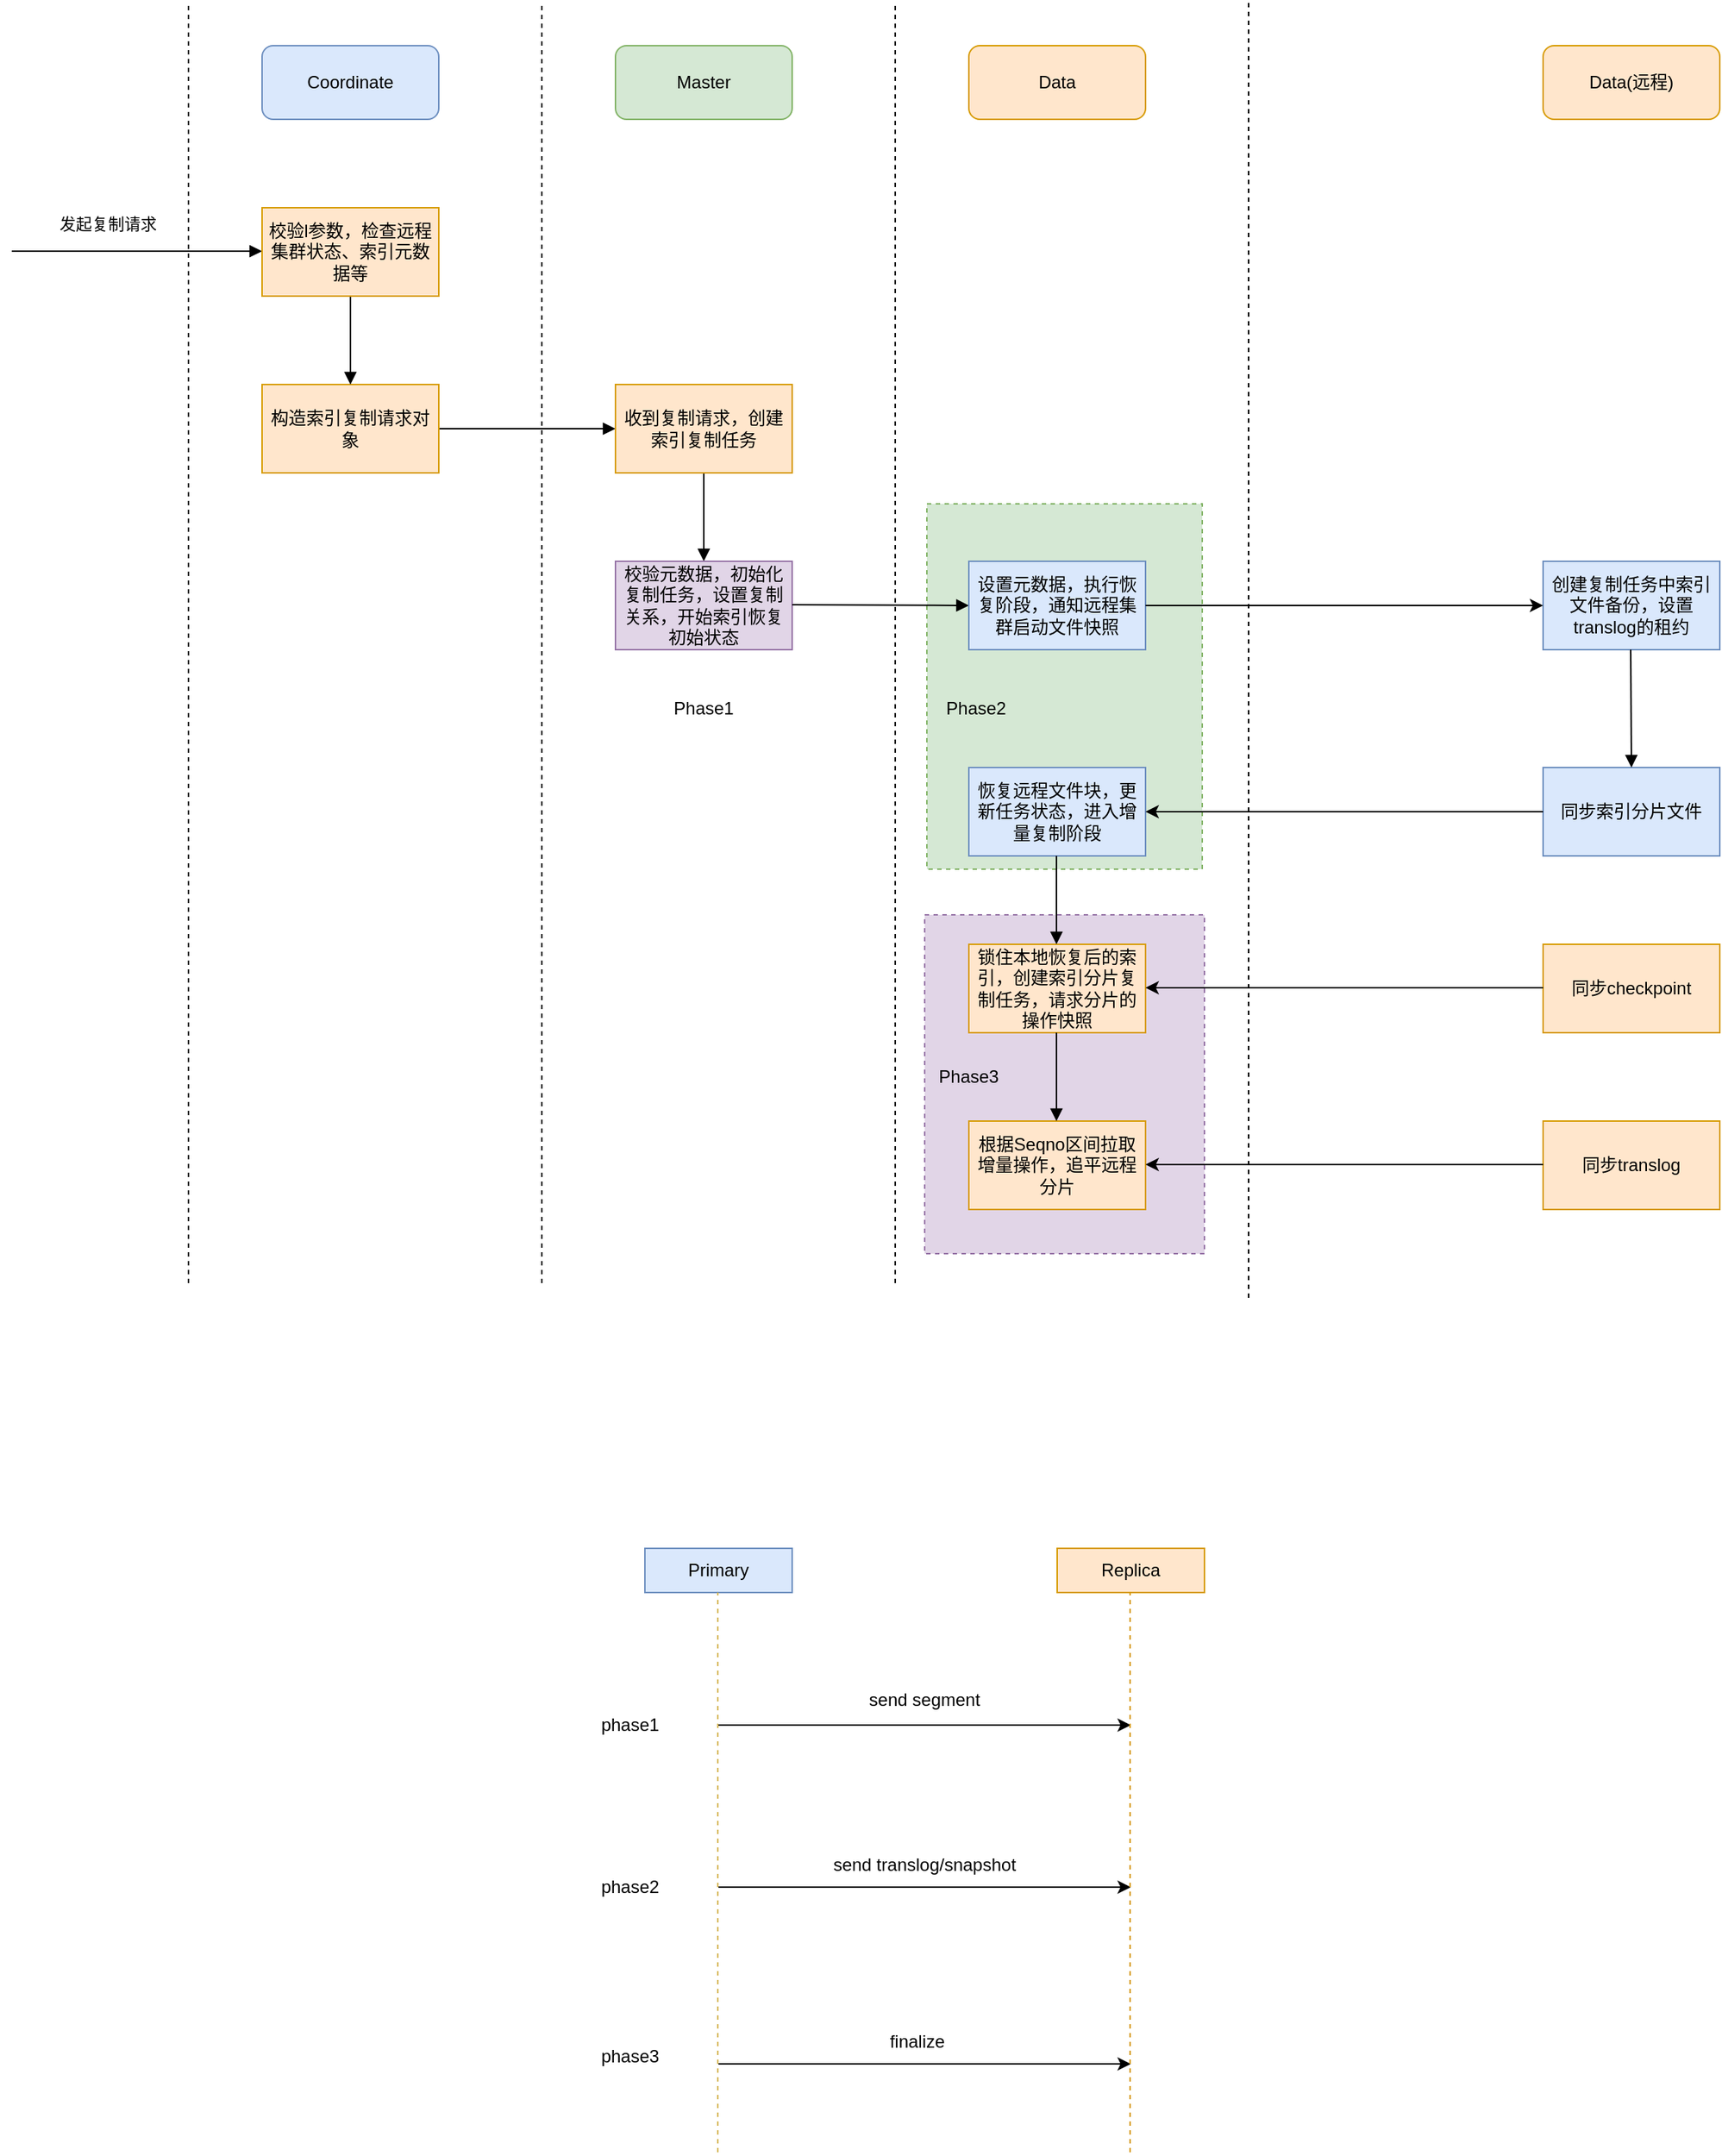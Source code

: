 <mxfile version="20.6.0" type="github">
  <diagram id="kgpKYQtTHZ0yAKxKKP6v" name="Page-1">
    <mxGraphModel dx="1584" dy="882" grid="1" gridSize="10" guides="1" tooltips="1" connect="1" arrows="1" fold="1" page="1" pageScale="1" pageWidth="1169" pageHeight="1654" math="0" shadow="0">
      <root>
        <mxCell id="0" />
        <mxCell id="1" parent="0" />
        <mxCell id="tXiZ8JsRJsiQCvoE3J1N-3" value="" style="rounded=0;whiteSpace=wrap;html=1;dashed=1;fillColor=#d5e8d4;strokeColor=#82b366;" parent="1" vertex="1">
          <mxGeometry x="661.5" y="421" width="187" height="248" as="geometry" />
        </mxCell>
        <mxCell id="Iq0vz-vZi5H4jPWASZ7c-33" value="" style="rounded=0;whiteSpace=wrap;html=1;dashed=1;fillColor=#e1d5e7;strokeColor=#9673a6;" parent="1" vertex="1">
          <mxGeometry x="660" y="700" width="190" height="230" as="geometry" />
        </mxCell>
        <mxCell id="PM9TSfu3fzQXG_fMd-_V-1" value="" style="endArrow=none;html=1;rounded=0;dashed=1;" parent="1" edge="1">
          <mxGeometry width="50" height="50" relative="1" as="geometry">
            <mxPoint x="160" y="950" as="sourcePoint" />
            <mxPoint x="160" y="80" as="targetPoint" />
          </mxGeometry>
        </mxCell>
        <mxCell id="PM9TSfu3fzQXG_fMd-_V-2" value="Coordinate" style="rounded=1;whiteSpace=wrap;html=1;fillColor=#dae8fc;strokeColor=#6c8ebf;" parent="1" vertex="1">
          <mxGeometry x="210" y="110" width="120" height="50" as="geometry" />
        </mxCell>
        <mxCell id="PM9TSfu3fzQXG_fMd-_V-3" value="" style="endArrow=none;html=1;rounded=0;dashed=1;" parent="1" edge="1">
          <mxGeometry width="50" height="50" relative="1" as="geometry">
            <mxPoint x="640" y="950" as="sourcePoint" />
            <mxPoint x="640" y="80" as="targetPoint" />
          </mxGeometry>
        </mxCell>
        <mxCell id="PM9TSfu3fzQXG_fMd-_V-11" style="edgeStyle=orthogonalEdgeStyle;rounded=0;orthogonalLoop=1;jettySize=auto;html=1;exitX=1;exitY=0.5;exitDx=0;exitDy=0;entryX=0;entryY=0.5;entryDx=0;entryDy=0;endArrow=block;endFill=1;" parent="1" source="PM9TSfu3fzQXG_fMd-_V-4" target="PM9TSfu3fzQXG_fMd-_V-10" edge="1">
          <mxGeometry relative="1" as="geometry" />
        </mxCell>
        <mxCell id="PM9TSfu3fzQXG_fMd-_V-4" value="构造索引复制请求对象" style="rounded=0;whiteSpace=wrap;html=1;fillColor=#ffe6cc;strokeColor=#d79b00;" parent="1" vertex="1">
          <mxGeometry x="210" y="340" width="120" height="60" as="geometry" />
        </mxCell>
        <mxCell id="PM9TSfu3fzQXG_fMd-_V-5" value="" style="endArrow=block;html=1;rounded=0;endFill=1;" parent="1" edge="1">
          <mxGeometry relative="1" as="geometry">
            <mxPoint x="40" y="249.5" as="sourcePoint" />
            <mxPoint x="210" y="249.5" as="targetPoint" />
            <Array as="points">
              <mxPoint x="160" y="249.5" />
            </Array>
          </mxGeometry>
        </mxCell>
        <mxCell id="PM9TSfu3fzQXG_fMd-_V-6" value="发起复制请求" style="edgeLabel;resizable=0;html=1;align=center;verticalAlign=middle;" parent="PM9TSfu3fzQXG_fMd-_V-5" connectable="0" vertex="1">
          <mxGeometry relative="1" as="geometry">
            <mxPoint x="-20" y="-19" as="offset" />
          </mxGeometry>
        </mxCell>
        <mxCell id="PM9TSfu3fzQXG_fMd-_V-7" value="Master" style="rounded=1;whiteSpace=wrap;html=1;fillColor=#d5e8d4;strokeColor=#82b366;" parent="1" vertex="1">
          <mxGeometry x="450" y="110" width="120" height="50" as="geometry" />
        </mxCell>
        <mxCell id="PM9TSfu3fzQXG_fMd-_V-9" style="edgeStyle=orthogonalEdgeStyle;rounded=0;orthogonalLoop=1;jettySize=auto;html=1;exitX=0.5;exitY=1;exitDx=0;exitDy=0;entryX=0.5;entryY=0;entryDx=0;entryDy=0;endArrow=block;endFill=1;" parent="1" source="PM9TSfu3fzQXG_fMd-_V-8" target="PM9TSfu3fzQXG_fMd-_V-4" edge="1">
          <mxGeometry relative="1" as="geometry" />
        </mxCell>
        <mxCell id="PM9TSfu3fzQXG_fMd-_V-8" value="校验l参数，检查远程集群状态、索引元数据等" style="rounded=0;whiteSpace=wrap;html=1;fillColor=#ffe6cc;strokeColor=#d79b00;" parent="1" vertex="1">
          <mxGeometry x="210" y="220" width="120" height="60" as="geometry" />
        </mxCell>
        <mxCell id="PM9TSfu3fzQXG_fMd-_V-13" style="edgeStyle=orthogonalEdgeStyle;rounded=0;orthogonalLoop=1;jettySize=auto;html=1;exitX=0.5;exitY=1;exitDx=0;exitDy=0;entryX=0.5;entryY=0;entryDx=0;entryDy=0;endArrow=block;endFill=1;" parent="1" source="PM9TSfu3fzQXG_fMd-_V-10" edge="1">
          <mxGeometry relative="1" as="geometry">
            <mxPoint x="510" y="460" as="targetPoint" />
          </mxGeometry>
        </mxCell>
        <mxCell id="PM9TSfu3fzQXG_fMd-_V-10" value="收到复制请求，创建索引复制任务" style="rounded=0;whiteSpace=wrap;html=1;fillColor=#ffe6cc;strokeColor=#d79b00;" parent="1" vertex="1">
          <mxGeometry x="450" y="340" width="120" height="60" as="geometry" />
        </mxCell>
        <mxCell id="PM9TSfu3fzQXG_fMd-_V-14" value="" style="endArrow=none;html=1;rounded=0;dashed=1;" parent="1" edge="1">
          <mxGeometry width="50" height="50" relative="1" as="geometry">
            <mxPoint x="400" y="950" as="sourcePoint" />
            <mxPoint x="400" y="80" as="targetPoint" />
          </mxGeometry>
        </mxCell>
        <mxCell id="PM9TSfu3fzQXG_fMd-_V-15" value="Data" style="rounded=1;whiteSpace=wrap;html=1;fillColor=#ffe6cc;strokeColor=#d79b00;" parent="1" vertex="1">
          <mxGeometry x="690" y="110" width="120" height="50" as="geometry" />
        </mxCell>
        <mxCell id="Iq0vz-vZi5H4jPWASZ7c-3" value="Data(远程)" style="rounded=1;whiteSpace=wrap;html=1;fillColor=#ffe6cc;strokeColor=#d79b00;" parent="1" vertex="1">
          <mxGeometry x="1080" y="110" width="120" height="50" as="geometry" />
        </mxCell>
        <mxCell id="Iq0vz-vZi5H4jPWASZ7c-4" value="" style="endArrow=none;html=1;rounded=0;dashed=1;" parent="1" edge="1">
          <mxGeometry width="50" height="50" relative="1" as="geometry">
            <mxPoint x="880" y="960" as="sourcePoint" />
            <mxPoint x="880" y="80" as="targetPoint" />
          </mxGeometry>
        </mxCell>
        <mxCell id="Iq0vz-vZi5H4jPWASZ7c-6" value="校验元数据，初始化复制任务，设置复制关系，开始索引恢复初始状态" style="rounded=0;whiteSpace=wrap;html=1;fillColor=#e1d5e7;strokeColor=#9673a6;" parent="1" vertex="1">
          <mxGeometry x="450" y="460" width="120" height="60" as="geometry" />
        </mxCell>
        <mxCell id="Iq0vz-vZi5H4jPWASZ7c-7" style="edgeStyle=orthogonalEdgeStyle;rounded=0;orthogonalLoop=1;jettySize=auto;html=1;exitX=1;exitY=0.5;exitDx=0;exitDy=0;entryX=0;entryY=0.5;entryDx=0;entryDy=0;endArrow=block;endFill=1;" parent="1" target="Iq0vz-vZi5H4jPWASZ7c-9" edge="1">
          <mxGeometry relative="1" as="geometry">
            <mxPoint x="570" y="489.5" as="sourcePoint" />
            <mxPoint x="690" y="489.5" as="targetPoint" />
          </mxGeometry>
        </mxCell>
        <mxCell id="Iq0vz-vZi5H4jPWASZ7c-9" value="设置元数据，执行恢复阶段，通知远程集群启动文件快照" style="rounded=0;whiteSpace=wrap;html=1;fillColor=#dae8fc;strokeColor=#6c8ebf;" parent="1" vertex="1">
          <mxGeometry x="690" y="460" width="120" height="60" as="geometry" />
        </mxCell>
        <mxCell id="Iq0vz-vZi5H4jPWASZ7c-10" value="恢复远程文件块，更新任务状态，进入增量复制阶段" style="rounded=0;whiteSpace=wrap;html=1;fillColor=#dae8fc;strokeColor=#6c8ebf;" parent="1" vertex="1">
          <mxGeometry x="690" y="600" width="120" height="60" as="geometry" />
        </mxCell>
        <mxCell id="Iq0vz-vZi5H4jPWASZ7c-12" value="同步索引分片文件" style="rounded=0;whiteSpace=wrap;html=1;fillColor=#dae8fc;strokeColor=#6c8ebf;" parent="1" vertex="1">
          <mxGeometry x="1080" y="600" width="120" height="60" as="geometry" />
        </mxCell>
        <mxCell id="Iq0vz-vZi5H4jPWASZ7c-14" value="创建复制任务中索引文件备份，设置translog的租约" style="rounded=0;whiteSpace=wrap;html=1;fillColor=#dae8fc;strokeColor=#6c8ebf;" parent="1" vertex="1">
          <mxGeometry x="1080" y="460" width="120" height="60" as="geometry" />
        </mxCell>
        <mxCell id="Iq0vz-vZi5H4jPWASZ7c-16" value="" style="endArrow=classic;html=1;rounded=0;entryX=0;entryY=0.5;entryDx=0;entryDy=0;exitX=1;exitY=0.5;exitDx=0;exitDy=0;" parent="1" source="Iq0vz-vZi5H4jPWASZ7c-9" target="Iq0vz-vZi5H4jPWASZ7c-14" edge="1">
          <mxGeometry width="50" height="50" relative="1" as="geometry">
            <mxPoint x="890" y="520" as="sourcePoint" />
            <mxPoint x="940" y="470" as="targetPoint" />
          </mxGeometry>
        </mxCell>
        <mxCell id="Iq0vz-vZi5H4jPWASZ7c-17" style="edgeStyle=orthogonalEdgeStyle;rounded=0;orthogonalLoop=1;jettySize=auto;html=1;exitX=0.5;exitY=1;exitDx=0;exitDy=0;entryX=0.5;entryY=0;entryDx=0;entryDy=0;endArrow=block;endFill=1;" parent="1" target="Iq0vz-vZi5H4jPWASZ7c-12" edge="1">
          <mxGeometry relative="1" as="geometry">
            <mxPoint x="1139.5" y="520" as="sourcePoint" />
            <mxPoint x="1139.5" y="580" as="targetPoint" />
          </mxGeometry>
        </mxCell>
        <mxCell id="Iq0vz-vZi5H4jPWASZ7c-18" value="" style="endArrow=classic;html=1;rounded=0;exitX=0;exitY=0.5;exitDx=0;exitDy=0;entryX=1;entryY=0.5;entryDx=0;entryDy=0;" parent="1" source="Iq0vz-vZi5H4jPWASZ7c-12" target="Iq0vz-vZi5H4jPWASZ7c-10" edge="1">
          <mxGeometry width="50" height="50" relative="1" as="geometry">
            <mxPoint x="810" y="680" as="sourcePoint" />
            <mxPoint x="880.711" y="630" as="targetPoint" />
          </mxGeometry>
        </mxCell>
        <mxCell id="Iq0vz-vZi5H4jPWASZ7c-19" value="锁住本地恢复后的索引，创建索引分片复制任务，请求分片的操作快照" style="rounded=0;whiteSpace=wrap;html=1;fillColor=#ffe6cc;strokeColor=#d79b00;" parent="1" vertex="1">
          <mxGeometry x="690" y="720" width="120" height="60" as="geometry" />
        </mxCell>
        <mxCell id="Iq0vz-vZi5H4jPWASZ7c-22" style="edgeStyle=orthogonalEdgeStyle;rounded=0;orthogonalLoop=1;jettySize=auto;html=1;exitX=0.5;exitY=1;exitDx=0;exitDy=0;entryX=0.5;entryY=0;entryDx=0;entryDy=0;endArrow=block;endFill=1;" parent="1" edge="1">
          <mxGeometry relative="1" as="geometry">
            <mxPoint x="749.5" y="660" as="sourcePoint" />
            <mxPoint x="749.5" y="720" as="targetPoint" />
          </mxGeometry>
        </mxCell>
        <mxCell id="Iq0vz-vZi5H4jPWASZ7c-23" value="同步checkpoint" style="rounded=0;whiteSpace=wrap;html=1;fillColor=#ffe6cc;strokeColor=#d79b00;" parent="1" vertex="1">
          <mxGeometry x="1080" y="720" width="120" height="60" as="geometry" />
        </mxCell>
        <mxCell id="Iq0vz-vZi5H4jPWASZ7c-24" value="" style="endArrow=classic;html=1;rounded=0;exitX=0;exitY=0.5;exitDx=0;exitDy=0;entryX=1;entryY=0.5;entryDx=0;entryDy=0;" parent="1" edge="1">
          <mxGeometry width="50" height="50" relative="1" as="geometry">
            <mxPoint x="1080" y="749.5" as="sourcePoint" />
            <mxPoint x="810" y="749.5" as="targetPoint" />
          </mxGeometry>
        </mxCell>
        <mxCell id="Iq0vz-vZi5H4jPWASZ7c-25" value="根据Seqno区间拉取增量操作，追平远程分片" style="rounded=0;whiteSpace=wrap;html=1;fillColor=#ffe6cc;strokeColor=#d79b00;" parent="1" vertex="1">
          <mxGeometry x="690" y="840" width="120" height="60" as="geometry" />
        </mxCell>
        <mxCell id="Iq0vz-vZi5H4jPWASZ7c-27" value="同步translog" style="rounded=0;whiteSpace=wrap;html=1;fillColor=#ffe6cc;strokeColor=#d79b00;" parent="1" vertex="1">
          <mxGeometry x="1080" y="840" width="120" height="60" as="geometry" />
        </mxCell>
        <mxCell id="Iq0vz-vZi5H4jPWASZ7c-29" style="edgeStyle=orthogonalEdgeStyle;rounded=0;orthogonalLoop=1;jettySize=auto;html=1;exitX=0.5;exitY=1;exitDx=0;exitDy=0;entryX=0.5;entryY=0;entryDx=0;entryDy=0;endArrow=block;endFill=1;" parent="1" edge="1">
          <mxGeometry relative="1" as="geometry">
            <mxPoint x="749.5" y="780" as="sourcePoint" />
            <mxPoint x="749.5" y="840" as="targetPoint" />
          </mxGeometry>
        </mxCell>
        <mxCell id="Iq0vz-vZi5H4jPWASZ7c-30" value="" style="endArrow=classic;html=1;rounded=0;exitX=0;exitY=0.5;exitDx=0;exitDy=0;entryX=1;entryY=0.5;entryDx=0;entryDy=0;" parent="1" edge="1">
          <mxGeometry width="50" height="50" relative="1" as="geometry">
            <mxPoint x="1080" y="869.5" as="sourcePoint" />
            <mxPoint x="810" y="869.5" as="targetPoint" />
          </mxGeometry>
        </mxCell>
        <mxCell id="SruB7uLa4Ra1NYdtkytr-1" value="Phase1" style="text;html=1;strokeColor=none;fillColor=none;align=center;verticalAlign=middle;whiteSpace=wrap;rounded=0;" parent="1" vertex="1">
          <mxGeometry x="480" y="545" width="60" height="30" as="geometry" />
        </mxCell>
        <mxCell id="SruB7uLa4Ra1NYdtkytr-2" value="Phase2" style="text;html=1;strokeColor=none;fillColor=none;align=center;verticalAlign=middle;whiteSpace=wrap;rounded=0;" parent="1" vertex="1">
          <mxGeometry x="665" y="545" width="60" height="30" as="geometry" />
        </mxCell>
        <mxCell id="SruB7uLa4Ra1NYdtkytr-3" value="Phase3" style="text;html=1;strokeColor=none;fillColor=none;align=center;verticalAlign=middle;whiteSpace=wrap;rounded=0;" parent="1" vertex="1">
          <mxGeometry x="660" y="795" width="60" height="30" as="geometry" />
        </mxCell>
        <mxCell id="08Mjr4CzPSgtlPon4W4M-8" value="" style="endArrow=classic;html=1;rounded=0;" parent="1" edge="1">
          <mxGeometry width="50" height="50" relative="1" as="geometry">
            <mxPoint x="520" y="1360" as="sourcePoint" />
            <mxPoint x="800" y="1360" as="targetPoint" />
          </mxGeometry>
        </mxCell>
        <mxCell id="08Mjr4CzPSgtlPon4W4M-12" value="" style="endArrow=classic;html=1;rounded=0;" parent="1" edge="1">
          <mxGeometry width="50" height="50" relative="1" as="geometry">
            <mxPoint x="520" y="1480" as="sourcePoint" />
            <mxPoint x="800" y="1480" as="targetPoint" />
          </mxGeometry>
        </mxCell>
        <mxCell id="08Mjr4CzPSgtlPon4W4M-14" value="phase1" style="text;html=1;strokeColor=none;fillColor=none;align=center;verticalAlign=middle;whiteSpace=wrap;rounded=0;" parent="1" vertex="1">
          <mxGeometry x="430" y="1235" width="60" height="30" as="geometry" />
        </mxCell>
        <mxCell id="08Mjr4CzPSgtlPon4W4M-15" value="phase2" style="text;html=1;strokeColor=none;fillColor=none;align=center;verticalAlign=middle;whiteSpace=wrap;rounded=0;" parent="1" vertex="1">
          <mxGeometry x="430" y="1345" width="60" height="30" as="geometry" />
        </mxCell>
        <mxCell id="08Mjr4CzPSgtlPon4W4M-16" value="phase3" style="text;html=1;strokeColor=none;fillColor=none;align=center;verticalAlign=middle;whiteSpace=wrap;rounded=0;" parent="1" vertex="1">
          <mxGeometry x="430" y="1460" width="60" height="30" as="geometry" />
        </mxCell>
        <mxCell id="08Mjr4CzPSgtlPon4W4M-24" value="" style="endArrow=classic;html=1;rounded=0;" parent="1" edge="1">
          <mxGeometry width="50" height="50" relative="1" as="geometry">
            <mxPoint x="520" y="1250" as="sourcePoint" />
            <mxPoint x="800" y="1250" as="targetPoint" />
          </mxGeometry>
        </mxCell>
        <mxCell id="08Mjr4CzPSgtlPon4W4M-26" value="Primary" style="rounded=0;whiteSpace=wrap;html=1;fillColor=#dae8fc;strokeColor=#6c8ebf;" parent="1" vertex="1">
          <mxGeometry x="470" y="1130" width="100" height="30" as="geometry" />
        </mxCell>
        <mxCell id="08Mjr4CzPSgtlPon4W4M-27" value="" style="endArrow=none;html=1;rounded=0;dashed=1;fillColor=#fff2cc;strokeColor=#d6b656;" parent="1" edge="1">
          <mxGeometry width="50" height="50" relative="1" as="geometry">
            <mxPoint x="519.5" y="1540" as="sourcePoint" />
            <mxPoint x="519.5" y="1160" as="targetPoint" />
          </mxGeometry>
        </mxCell>
        <mxCell id="08Mjr4CzPSgtlPon4W4M-28" value="Replica" style="rounded=0;whiteSpace=wrap;html=1;fillColor=#ffe6cc;strokeColor=#d79b00;" parent="1" vertex="1">
          <mxGeometry x="750" y="1130" width="100" height="30" as="geometry" />
        </mxCell>
        <mxCell id="08Mjr4CzPSgtlPon4W4M-29" value="" style="endArrow=none;html=1;rounded=0;dashed=1;fillColor=#ffe6cc;strokeColor=#d79b00;" parent="1" edge="1">
          <mxGeometry width="50" height="50" relative="1" as="geometry">
            <mxPoint x="799.5" y="1540" as="sourcePoint" />
            <mxPoint x="799.5" y="1160" as="targetPoint" />
          </mxGeometry>
        </mxCell>
        <mxCell id="08Mjr4CzPSgtlPon4W4M-31" value="send segment" style="text;html=1;strokeColor=none;fillColor=none;align=center;verticalAlign=middle;whiteSpace=wrap;rounded=0;" parent="1" vertex="1">
          <mxGeometry x="615" y="1220" width="90" height="25" as="geometry" />
        </mxCell>
        <mxCell id="08Mjr4CzPSgtlPon4W4M-32" value="send translog/snapshot" style="text;html=1;strokeColor=none;fillColor=none;align=center;verticalAlign=middle;whiteSpace=wrap;rounded=0;" parent="1" vertex="1">
          <mxGeometry x="595" y="1330" width="130" height="30" as="geometry" />
        </mxCell>
        <mxCell id="08Mjr4CzPSgtlPon4W4M-33" value="finalize" style="text;html=1;strokeColor=none;fillColor=none;align=center;verticalAlign=middle;whiteSpace=wrap;rounded=0;" parent="1" vertex="1">
          <mxGeometry x="590" y="1450" width="130" height="30" as="geometry" />
        </mxCell>
      </root>
    </mxGraphModel>
  </diagram>
</mxfile>

